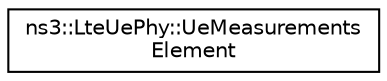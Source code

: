 digraph "Graphical Class Hierarchy"
{
 // LATEX_PDF_SIZE
  edge [fontname="Helvetica",fontsize="10",labelfontname="Helvetica",labelfontsize="10"];
  node [fontname="Helvetica",fontsize="10",shape=record];
  rankdir="LR";
  Node0 [label="ns3::LteUePhy::UeMeasurements\lElement",height=0.2,width=0.4,color="black", fillcolor="white", style="filled",URL="$structns3_1_1_lte_ue_phy_1_1_ue_measurements_element.html",tooltip="Summary results of measuring a specific cell. Used for layer-1 filtering."];
}
